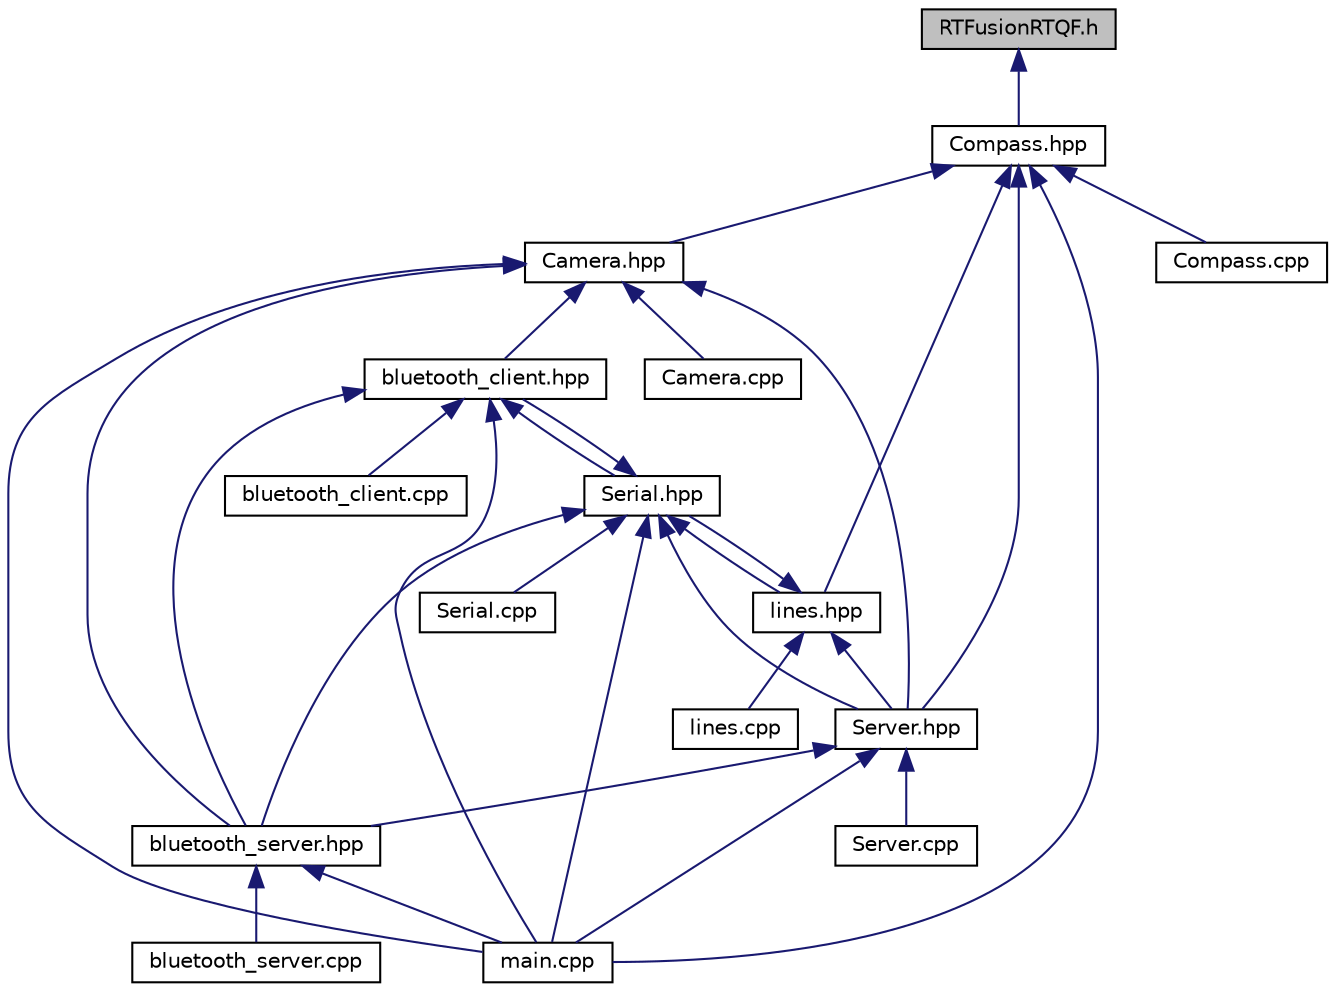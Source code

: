 digraph "RTFusionRTQF.h"
{
  edge [fontname="Helvetica",fontsize="10",labelfontname="Helvetica",labelfontsize="10"];
  node [fontname="Helvetica",fontsize="10",shape=record];
  Node2 [label="RTFusionRTQF.h",height=0.2,width=0.4,color="black", fillcolor="grey75", style="filled", fontcolor="black"];
  Node2 -> Node3 [dir="back",color="midnightblue",fontsize="10",style="solid",fontname="Helvetica"];
  Node3 [label="Compass.hpp",height=0.2,width=0.4,color="black", fillcolor="white", style="filled",URL="$_compass_8hpp.html"];
  Node3 -> Node4 [dir="back",color="midnightblue",fontsize="10",style="solid",fontname="Helvetica"];
  Node4 [label="Camera.hpp",height=0.2,width=0.4,color="black", fillcolor="white", style="filled",URL="$_camera_8hpp.html"];
  Node4 -> Node5 [dir="back",color="midnightblue",fontsize="10",style="solid",fontname="Helvetica"];
  Node5 [label="bluetooth_client.hpp",height=0.2,width=0.4,color="black", fillcolor="white", style="filled",URL="$bluetooth__client_8hpp.html"];
  Node5 -> Node6 [dir="back",color="midnightblue",fontsize="10",style="solid",fontname="Helvetica"];
  Node6 [label="bluetooth_client.cpp",height=0.2,width=0.4,color="black", fillcolor="white", style="filled",URL="$bluetooth__client_8cpp.html"];
  Node5 -> Node7 [dir="back",color="midnightblue",fontsize="10",style="solid",fontname="Helvetica"];
  Node7 [label="Serial.hpp",height=0.2,width=0.4,color="black", fillcolor="white", style="filled",URL="$_serial_8hpp.html"];
  Node7 -> Node5 [dir="back",color="midnightblue",fontsize="10",style="solid",fontname="Helvetica"];
  Node7 -> Node8 [dir="back",color="midnightblue",fontsize="10",style="solid",fontname="Helvetica"];
  Node8 [label="lines.hpp",height=0.2,width=0.4,color="black", fillcolor="white", style="filled",URL="$lines_8hpp.html"];
  Node8 -> Node7 [dir="back",color="midnightblue",fontsize="10",style="solid",fontname="Helvetica"];
  Node8 -> Node9 [dir="back",color="midnightblue",fontsize="10",style="solid",fontname="Helvetica"];
  Node9 [label="Server.hpp",height=0.2,width=0.4,color="black", fillcolor="white", style="filled",URL="$_server_8hpp.html"];
  Node9 -> Node10 [dir="back",color="midnightblue",fontsize="10",style="solid",fontname="Helvetica"];
  Node10 [label="bluetooth_server.hpp",height=0.2,width=0.4,color="black", fillcolor="white", style="filled",URL="$bluetooth__server_8hpp.html"];
  Node10 -> Node11 [dir="back",color="midnightblue",fontsize="10",style="solid",fontname="Helvetica"];
  Node11 [label="bluetooth_server.cpp",height=0.2,width=0.4,color="black", fillcolor="white", style="filled",URL="$bluetooth__server_8cpp.html"];
  Node10 -> Node12 [dir="back",color="midnightblue",fontsize="10",style="solid",fontname="Helvetica"];
  Node12 [label="main.cpp",height=0.2,width=0.4,color="black", fillcolor="white", style="filled",URL="$main_8cpp.html"];
  Node9 -> Node12 [dir="back",color="midnightblue",fontsize="10",style="solid",fontname="Helvetica"];
  Node9 -> Node13 [dir="back",color="midnightblue",fontsize="10",style="solid",fontname="Helvetica"];
  Node13 [label="Server.cpp",height=0.2,width=0.4,color="black", fillcolor="white", style="filled",URL="$_server_8cpp.html"];
  Node8 -> Node14 [dir="back",color="midnightblue",fontsize="10",style="solid",fontname="Helvetica"];
  Node14 [label="lines.cpp",height=0.2,width=0.4,color="black", fillcolor="white", style="filled",URL="$lines_8cpp.html"];
  Node7 -> Node9 [dir="back",color="midnightblue",fontsize="10",style="solid",fontname="Helvetica"];
  Node7 -> Node10 [dir="back",color="midnightblue",fontsize="10",style="solid",fontname="Helvetica"];
  Node7 -> Node12 [dir="back",color="midnightblue",fontsize="10",style="solid",fontname="Helvetica"];
  Node7 -> Node15 [dir="back",color="midnightblue",fontsize="10",style="solid",fontname="Helvetica"];
  Node15 [label="Serial.cpp",height=0.2,width=0.4,color="black", fillcolor="white", style="filled",URL="$_serial_8cpp.html"];
  Node5 -> Node10 [dir="back",color="midnightblue",fontsize="10",style="solid",fontname="Helvetica"];
  Node5 -> Node12 [dir="back",color="midnightblue",fontsize="10",style="solid",fontname="Helvetica"];
  Node4 -> Node10 [dir="back",color="midnightblue",fontsize="10",style="solid",fontname="Helvetica"];
  Node4 -> Node9 [dir="back",color="midnightblue",fontsize="10",style="solid",fontname="Helvetica"];
  Node4 -> Node16 [dir="back",color="midnightblue",fontsize="10",style="solid",fontname="Helvetica"];
  Node16 [label="Camera.cpp",height=0.2,width=0.4,color="black", fillcolor="white", style="filled",URL="$_camera_8cpp.html"];
  Node4 -> Node12 [dir="back",color="midnightblue",fontsize="10",style="solid",fontname="Helvetica"];
  Node3 -> Node8 [dir="back",color="midnightblue",fontsize="10",style="solid",fontname="Helvetica"];
  Node3 -> Node9 [dir="back",color="midnightblue",fontsize="10",style="solid",fontname="Helvetica"];
  Node3 -> Node17 [dir="back",color="midnightblue",fontsize="10",style="solid",fontname="Helvetica"];
  Node17 [label="Compass.cpp",height=0.2,width=0.4,color="black", fillcolor="white", style="filled",URL="$_compass_8cpp.html"];
  Node3 -> Node12 [dir="back",color="midnightblue",fontsize="10",style="solid",fontname="Helvetica"];
}
